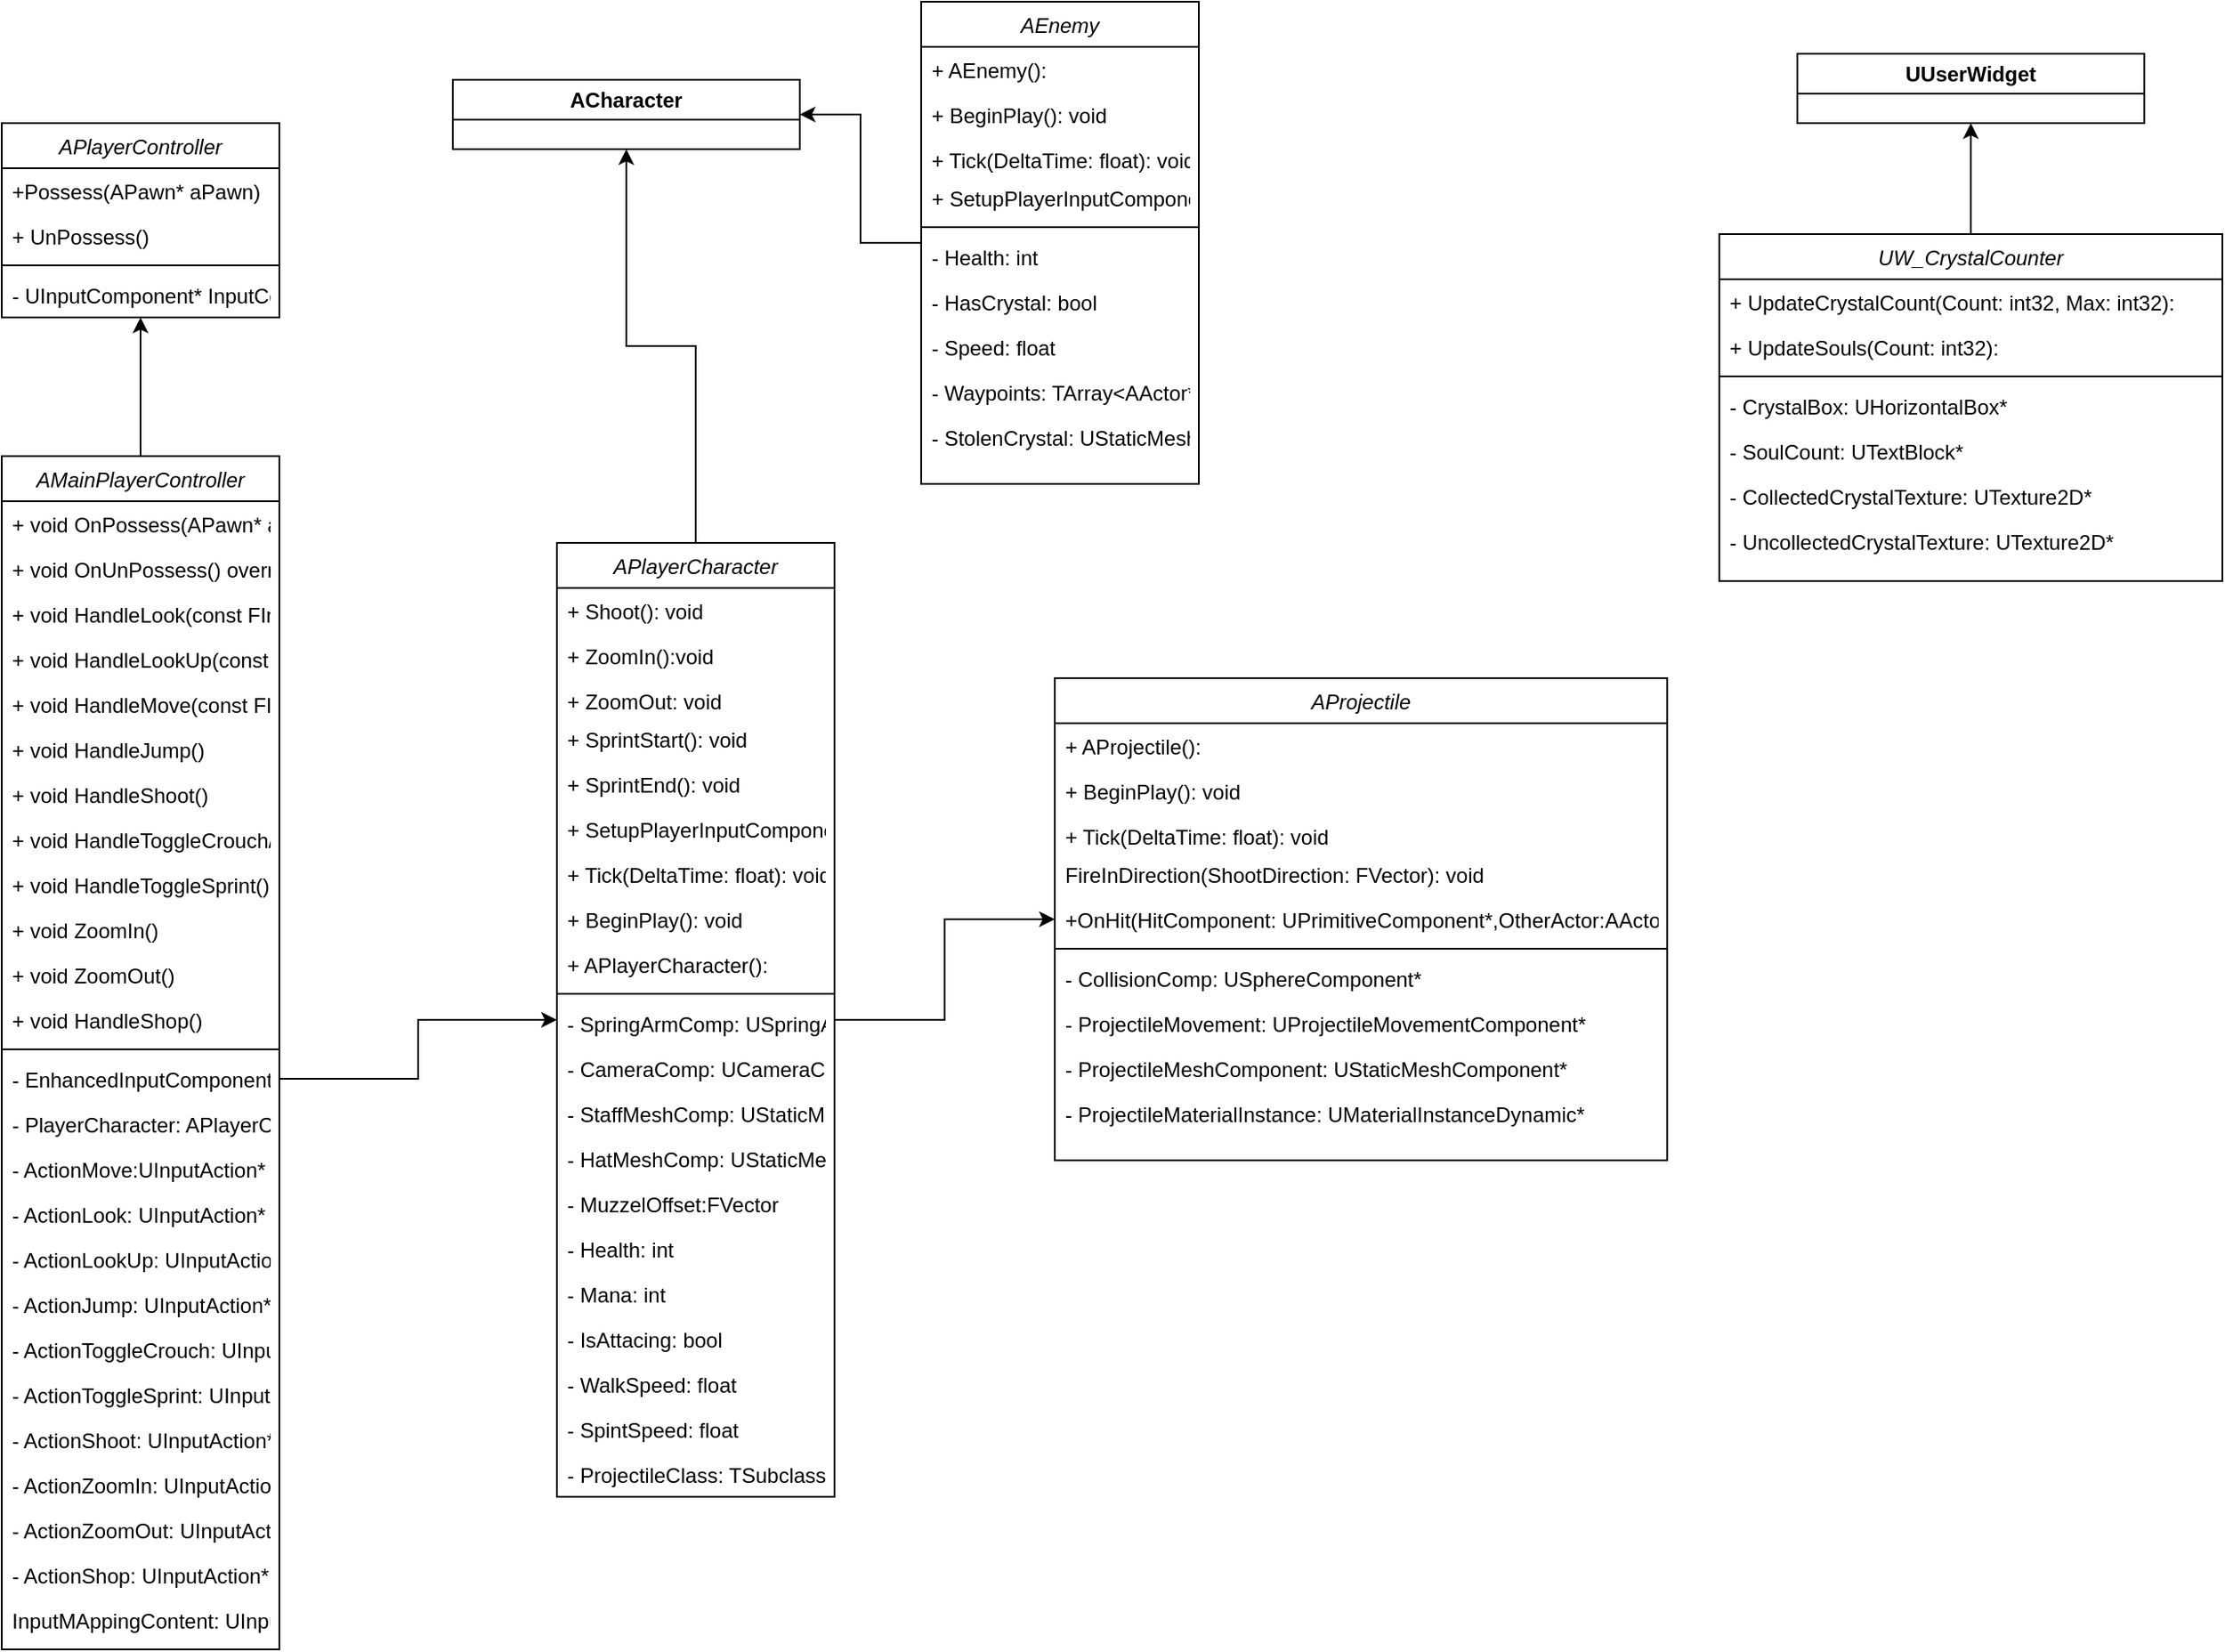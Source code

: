 <mxfile version="24.4.4" type="github">
  <diagram id="C5RBs43oDa-KdzZeNtuy" name="Page-1">
    <mxGraphModel dx="1393" dy="720" grid="1" gridSize="10" guides="1" tooltips="1" connect="1" arrows="1" fold="1" page="1" pageScale="1" pageWidth="827" pageHeight="1169" math="0" shadow="0">
      <root>
        <mxCell id="WIyWlLk6GJQsqaUBKTNV-0" />
        <mxCell id="WIyWlLk6GJQsqaUBKTNV-1" parent="WIyWlLk6GJQsqaUBKTNV-0" />
        <mxCell id="zkfFHV4jXpPFQw0GAbJ--0" value="APlayerController" style="swimlane;fontStyle=2;align=center;verticalAlign=top;childLayout=stackLayout;horizontal=1;startSize=26;horizontalStack=0;resizeParent=1;resizeLast=0;collapsible=1;marginBottom=0;rounded=0;shadow=0;strokeWidth=1;" parent="WIyWlLk6GJQsqaUBKTNV-1" vertex="1">
          <mxGeometry x="220" y="120" width="160" height="112" as="geometry">
            <mxRectangle x="230" y="140" width="160" height="26" as="alternateBounds" />
          </mxGeometry>
        </mxCell>
        <mxCell id="zkfFHV4jXpPFQw0GAbJ--1" value="+Possess(APawn* aPawn)" style="text;align=left;verticalAlign=top;spacingLeft=4;spacingRight=4;overflow=hidden;rotatable=0;points=[[0,0.5],[1,0.5]];portConstraint=eastwest;" parent="zkfFHV4jXpPFQw0GAbJ--0" vertex="1">
          <mxGeometry y="26" width="160" height="26" as="geometry" />
        </mxCell>
        <mxCell id="zkfFHV4jXpPFQw0GAbJ--2" value="+ UnPossess()" style="text;align=left;verticalAlign=top;spacingLeft=4;spacingRight=4;overflow=hidden;rotatable=0;points=[[0,0.5],[1,0.5]];portConstraint=eastwest;rounded=0;shadow=0;html=0;" parent="zkfFHV4jXpPFQw0GAbJ--0" vertex="1">
          <mxGeometry y="52" width="160" height="26" as="geometry" />
        </mxCell>
        <mxCell id="zkfFHV4jXpPFQw0GAbJ--4" value="" style="line;html=1;strokeWidth=1;align=left;verticalAlign=middle;spacingTop=-1;spacingLeft=3;spacingRight=3;rotatable=0;labelPosition=right;points=[];portConstraint=eastwest;" parent="zkfFHV4jXpPFQw0GAbJ--0" vertex="1">
          <mxGeometry y="78" width="160" height="8" as="geometry" />
        </mxCell>
        <mxCell id="zkfFHV4jXpPFQw0GAbJ--5" value="- UInputComponent* InputComponent " style="text;align=left;verticalAlign=top;spacingLeft=4;spacingRight=4;overflow=hidden;rotatable=0;points=[[0,0.5],[1,0.5]];portConstraint=eastwest;" parent="zkfFHV4jXpPFQw0GAbJ--0" vertex="1">
          <mxGeometry y="86" width="160" height="26" as="geometry" />
        </mxCell>
        <mxCell id="YMsLOb5p9ibX5S_Cu8As-6" style="edgeStyle=orthogonalEdgeStyle;rounded=0;orthogonalLoop=1;jettySize=auto;html=1;" edge="1" parent="WIyWlLk6GJQsqaUBKTNV-1" source="UW8SaOHvHOMyB0H7w1vQ-44" target="zkfFHV4jXpPFQw0GAbJ--0">
          <mxGeometry relative="1" as="geometry" />
        </mxCell>
        <mxCell id="UW8SaOHvHOMyB0H7w1vQ-44" value="AMainPlayerController" style="swimlane;fontStyle=2;align=center;verticalAlign=top;childLayout=stackLayout;horizontal=1;startSize=26;horizontalStack=0;resizeParent=1;resizeLast=0;collapsible=1;marginBottom=0;rounded=0;shadow=0;strokeWidth=1;" parent="WIyWlLk6GJQsqaUBKTNV-1" vertex="1">
          <mxGeometry x="220" y="312" width="160" height="688" as="geometry">
            <mxRectangle x="230" y="140" width="160" height="26" as="alternateBounds" />
          </mxGeometry>
        </mxCell>
        <mxCell id="UW8SaOHvHOMyB0H7w1vQ-45" value="+ void OnPossess(APawn* aPawn) override" style="text;align=left;verticalAlign=top;spacingLeft=4;spacingRight=4;overflow=hidden;rotatable=0;points=[[0,0.5],[1,0.5]];portConstraint=eastwest;" parent="UW8SaOHvHOMyB0H7w1vQ-44" vertex="1">
          <mxGeometry y="26" width="160" height="26" as="geometry" />
        </mxCell>
        <mxCell id="UW8SaOHvHOMyB0H7w1vQ-46" value="+ void OnUnPossess() override" style="text;align=left;verticalAlign=top;spacingLeft=4;spacingRight=4;overflow=hidden;rotatable=0;points=[[0,0.5],[1,0.5]];portConstraint=eastwest;rounded=0;shadow=0;html=0;" parent="UW8SaOHvHOMyB0H7w1vQ-44" vertex="1">
          <mxGeometry y="52" width="160" height="26" as="geometry" />
        </mxCell>
        <mxCell id="UW8SaOHvHOMyB0H7w1vQ-48" value="+ void HandleLook(const FInputActionValue&amp;)" style="text;align=left;verticalAlign=top;spacingLeft=4;spacingRight=4;overflow=hidden;rotatable=0;points=[[0,0.5],[1,0.5]];portConstraint=eastwest;" parent="UW8SaOHvHOMyB0H7w1vQ-44" vertex="1">
          <mxGeometry y="78" width="160" height="26" as="geometry" />
        </mxCell>
        <mxCell id="UW8SaOHvHOMyB0H7w1vQ-50" value="+ void HandleLookUp(const FInputActionValue&amp;)" style="text;align=left;verticalAlign=top;spacingLeft=4;spacingRight=4;overflow=hidden;rotatable=0;points=[[0,0.5],[1,0.5]];portConstraint=eastwest;rounded=0;shadow=0;html=0;" parent="UW8SaOHvHOMyB0H7w1vQ-44" vertex="1">
          <mxGeometry y="104" width="160" height="26" as="geometry" />
        </mxCell>
        <mxCell id="UW8SaOHvHOMyB0H7w1vQ-51" value="+ void HandleMove(const FInputActionValue&amp;)" style="text;align=left;verticalAlign=top;spacingLeft=4;spacingRight=4;overflow=hidden;rotatable=0;points=[[0,0.5],[1,0.5]];portConstraint=eastwest;rounded=0;shadow=0;html=0;" parent="UW8SaOHvHOMyB0H7w1vQ-44" vertex="1">
          <mxGeometry y="130" width="160" height="26" as="geometry" />
        </mxCell>
        <mxCell id="UW8SaOHvHOMyB0H7w1vQ-52" value="+ void HandleJump()" style="text;align=left;verticalAlign=top;spacingLeft=4;spacingRight=4;overflow=hidden;rotatable=0;points=[[0,0.5],[1,0.5]];portConstraint=eastwest;rounded=0;shadow=0;html=0;" parent="UW8SaOHvHOMyB0H7w1vQ-44" vertex="1">
          <mxGeometry y="156" width="160" height="26" as="geometry" />
        </mxCell>
        <mxCell id="UW8SaOHvHOMyB0H7w1vQ-53" value="+ void HandleShoot()" style="text;align=left;verticalAlign=top;spacingLeft=4;spacingRight=4;overflow=hidden;rotatable=0;points=[[0,0.5],[1,0.5]];portConstraint=eastwest;rounded=0;shadow=0;html=0;" parent="UW8SaOHvHOMyB0H7w1vQ-44" vertex="1">
          <mxGeometry y="182" width="160" height="26" as="geometry" />
        </mxCell>
        <mxCell id="UW8SaOHvHOMyB0H7w1vQ-54" value="+ void HandleToggleCrouch/(" style="text;align=left;verticalAlign=top;spacingLeft=4;spacingRight=4;overflow=hidden;rotatable=0;points=[[0,0.5],[1,0.5]];portConstraint=eastwest;rounded=0;shadow=0;html=0;" parent="UW8SaOHvHOMyB0H7w1vQ-44" vertex="1">
          <mxGeometry y="208" width="160" height="26" as="geometry" />
        </mxCell>
        <mxCell id="UW8SaOHvHOMyB0H7w1vQ-55" value="+ void HandleToggleSprint()" style="text;align=left;verticalAlign=top;spacingLeft=4;spacingRight=4;overflow=hidden;rotatable=0;points=[[0,0.5],[1,0.5]];portConstraint=eastwest;rounded=0;shadow=0;html=0;" parent="UW8SaOHvHOMyB0H7w1vQ-44" vertex="1">
          <mxGeometry y="234" width="160" height="26" as="geometry" />
        </mxCell>
        <mxCell id="UW8SaOHvHOMyB0H7w1vQ-56" value="+ void ZoomIn()" style="text;align=left;verticalAlign=top;spacingLeft=4;spacingRight=4;overflow=hidden;rotatable=0;points=[[0,0.5],[1,0.5]];portConstraint=eastwest;rounded=0;shadow=0;html=0;" parent="UW8SaOHvHOMyB0H7w1vQ-44" vertex="1">
          <mxGeometry y="260" width="160" height="26" as="geometry" />
        </mxCell>
        <mxCell id="UW8SaOHvHOMyB0H7w1vQ-57" value="+ void ZoomOut()" style="text;align=left;verticalAlign=top;spacingLeft=4;spacingRight=4;overflow=hidden;rotatable=0;points=[[0,0.5],[1,0.5]];portConstraint=eastwest;rounded=0;shadow=0;html=0;" parent="UW8SaOHvHOMyB0H7w1vQ-44" vertex="1">
          <mxGeometry y="286" width="160" height="26" as="geometry" />
        </mxCell>
        <mxCell id="UW8SaOHvHOMyB0H7w1vQ-58" value="+ void HandleShop()" style="text;align=left;verticalAlign=top;spacingLeft=4;spacingRight=4;overflow=hidden;rotatable=0;points=[[0,0.5],[1,0.5]];portConstraint=eastwest;rounded=0;shadow=0;html=0;" parent="UW8SaOHvHOMyB0H7w1vQ-44" vertex="1">
          <mxGeometry y="312" width="160" height="26" as="geometry" />
        </mxCell>
        <mxCell id="UW8SaOHvHOMyB0H7w1vQ-47" value="" style="line;html=1;strokeWidth=1;align=left;verticalAlign=middle;spacingTop=-1;spacingLeft=3;spacingRight=3;rotatable=0;labelPosition=right;points=[];portConstraint=eastwest;" parent="UW8SaOHvHOMyB0H7w1vQ-44" vertex="1">
          <mxGeometry y="338" width="160" height="8" as="geometry" />
        </mxCell>
        <mxCell id="UW8SaOHvHOMyB0H7w1vQ-59" value="- EnhancedInputComponent: UEnhancedInputComponent*" style="text;align=left;verticalAlign=top;spacingLeft=4;spacingRight=4;overflow=hidden;rotatable=0;points=[[0,0.5],[1,0.5]];portConstraint=eastwest;rounded=0;shadow=0;html=0;" parent="UW8SaOHvHOMyB0H7w1vQ-44" vertex="1">
          <mxGeometry y="346" width="160" height="26" as="geometry" />
        </mxCell>
        <mxCell id="UW8SaOHvHOMyB0H7w1vQ-60" value="- PlayerCharacter: APlayerCharacter*" style="text;align=left;verticalAlign=top;spacingLeft=4;spacingRight=4;overflow=hidden;rotatable=0;points=[[0,0.5],[1,0.5]];portConstraint=eastwest;rounded=0;shadow=0;html=0;" parent="UW8SaOHvHOMyB0H7w1vQ-44" vertex="1">
          <mxGeometry y="372" width="160" height="26" as="geometry" />
        </mxCell>
        <mxCell id="UW8SaOHvHOMyB0H7w1vQ-61" value="- ActionMove:UInputAction*" style="text;align=left;verticalAlign=top;spacingLeft=4;spacingRight=4;overflow=hidden;rotatable=0;points=[[0,0.5],[1,0.5]];portConstraint=eastwest;rounded=0;shadow=0;html=0;" parent="UW8SaOHvHOMyB0H7w1vQ-44" vertex="1">
          <mxGeometry y="398" width="160" height="26" as="geometry" />
        </mxCell>
        <mxCell id="UW8SaOHvHOMyB0H7w1vQ-62" value="- ActionLook: UInputAction*" style="text;align=left;verticalAlign=top;spacingLeft=4;spacingRight=4;overflow=hidden;rotatable=0;points=[[0,0.5],[1,0.5]];portConstraint=eastwest;rounded=0;shadow=0;html=0;" parent="UW8SaOHvHOMyB0H7w1vQ-44" vertex="1">
          <mxGeometry y="424" width="160" height="26" as="geometry" />
        </mxCell>
        <mxCell id="UW8SaOHvHOMyB0H7w1vQ-63" value="- ActionLookUp: UInputAction*" style="text;align=left;verticalAlign=top;spacingLeft=4;spacingRight=4;overflow=hidden;rotatable=0;points=[[0,0.5],[1,0.5]];portConstraint=eastwest;rounded=0;shadow=0;html=0;" parent="UW8SaOHvHOMyB0H7w1vQ-44" vertex="1">
          <mxGeometry y="450" width="160" height="26" as="geometry" />
        </mxCell>
        <mxCell id="UW8SaOHvHOMyB0H7w1vQ-64" value="- ActionJump: UInputAction*" style="text;align=left;verticalAlign=top;spacingLeft=4;spacingRight=4;overflow=hidden;rotatable=0;points=[[0,0.5],[1,0.5]];portConstraint=eastwest;rounded=0;shadow=0;html=0;" parent="UW8SaOHvHOMyB0H7w1vQ-44" vertex="1">
          <mxGeometry y="476" width="160" height="26" as="geometry" />
        </mxCell>
        <mxCell id="UW8SaOHvHOMyB0H7w1vQ-65" value="- ActionToggleCrouch: UInputAction*" style="text;align=left;verticalAlign=top;spacingLeft=4;spacingRight=4;overflow=hidden;rotatable=0;points=[[0,0.5],[1,0.5]];portConstraint=eastwest;rounded=0;shadow=0;html=0;" parent="UW8SaOHvHOMyB0H7w1vQ-44" vertex="1">
          <mxGeometry y="502" width="160" height="26" as="geometry" />
        </mxCell>
        <mxCell id="UW8SaOHvHOMyB0H7w1vQ-66" value="- ActionToggleSprint: UInputAction*" style="text;align=left;verticalAlign=top;spacingLeft=4;spacingRight=4;overflow=hidden;rotatable=0;points=[[0,0.5],[1,0.5]];portConstraint=eastwest;rounded=0;shadow=0;html=0;" parent="UW8SaOHvHOMyB0H7w1vQ-44" vertex="1">
          <mxGeometry y="528" width="160" height="26" as="geometry" />
        </mxCell>
        <mxCell id="UW8SaOHvHOMyB0H7w1vQ-67" value="- ActionShoot: UInputAction*" style="text;align=left;verticalAlign=top;spacingLeft=4;spacingRight=4;overflow=hidden;rotatable=0;points=[[0,0.5],[1,0.5]];portConstraint=eastwest;rounded=0;shadow=0;html=0;" parent="UW8SaOHvHOMyB0H7w1vQ-44" vertex="1">
          <mxGeometry y="554" width="160" height="26" as="geometry" />
        </mxCell>
        <mxCell id="UW8SaOHvHOMyB0H7w1vQ-68" value="- ActionZoomIn: UInputAction*" style="text;align=left;verticalAlign=top;spacingLeft=4;spacingRight=4;overflow=hidden;rotatable=0;points=[[0,0.5],[1,0.5]];portConstraint=eastwest;rounded=0;shadow=0;html=0;" parent="UW8SaOHvHOMyB0H7w1vQ-44" vertex="1">
          <mxGeometry y="580" width="160" height="26" as="geometry" />
        </mxCell>
        <mxCell id="UW8SaOHvHOMyB0H7w1vQ-69" value="- ActionZoomOut: UInputAction*" style="text;align=left;verticalAlign=top;spacingLeft=4;spacingRight=4;overflow=hidden;rotatable=0;points=[[0,0.5],[1,0.5]];portConstraint=eastwest;rounded=0;shadow=0;html=0;" parent="UW8SaOHvHOMyB0H7w1vQ-44" vertex="1">
          <mxGeometry y="606" width="160" height="26" as="geometry" />
        </mxCell>
        <mxCell id="MOsLWzoUDGvoJsrRw9AN-0" value="- ActionShop: UInputAction*" style="text;align=left;verticalAlign=top;spacingLeft=4;spacingRight=4;overflow=hidden;rotatable=0;points=[[0,0.5],[1,0.5]];portConstraint=eastwest;rounded=0;shadow=0;html=0;" parent="UW8SaOHvHOMyB0H7w1vQ-44" vertex="1">
          <mxGeometry y="632" width="160" height="26" as="geometry" />
        </mxCell>
        <mxCell id="MOsLWzoUDGvoJsrRw9AN-1" value="InputMAppingContent: UInputMappingCnotext*" style="text;align=left;verticalAlign=top;spacingLeft=4;spacingRight=4;overflow=hidden;rotatable=0;points=[[0,0.5],[1,0.5]];portConstraint=eastwest;rounded=0;shadow=0;html=0;" parent="UW8SaOHvHOMyB0H7w1vQ-44" vertex="1">
          <mxGeometry y="658" width="160" height="26" as="geometry" />
        </mxCell>
        <mxCell id="YMsLOb5p9ibX5S_Cu8As-2" style="edgeStyle=orthogonalEdgeStyle;rounded=0;orthogonalLoop=1;jettySize=auto;html=1;entryX=0.5;entryY=1;entryDx=0;entryDy=0;" edge="1" parent="WIyWlLk6GJQsqaUBKTNV-1" source="MOsLWzoUDGvoJsrRw9AN-5" target="MOsLWzoUDGvoJsrRw9AN-68">
          <mxGeometry relative="1" as="geometry" />
        </mxCell>
        <mxCell id="YMsLOb5p9ibX5S_Cu8As-4" style="edgeStyle=orthogonalEdgeStyle;rounded=0;orthogonalLoop=1;jettySize=auto;html=1;" edge="1" parent="WIyWlLk6GJQsqaUBKTNV-1" source="MOsLWzoUDGvoJsrRw9AN-5" target="MOsLWzoUDGvoJsrRw9AN-32">
          <mxGeometry relative="1" as="geometry" />
        </mxCell>
        <mxCell id="MOsLWzoUDGvoJsrRw9AN-5" value="APlayerCharacter" style="swimlane;fontStyle=2;align=center;verticalAlign=top;childLayout=stackLayout;horizontal=1;startSize=26;horizontalStack=0;resizeParent=1;resizeLast=0;collapsible=1;marginBottom=0;rounded=0;shadow=0;strokeWidth=1;" parent="WIyWlLk6GJQsqaUBKTNV-1" vertex="1">
          <mxGeometry x="540" y="362" width="160" height="550" as="geometry">
            <mxRectangle x="480" y="322" width="160" height="26" as="alternateBounds" />
          </mxGeometry>
        </mxCell>
        <mxCell id="MOsLWzoUDGvoJsrRw9AN-6" value="+ Shoot(): void" style="text;align=left;verticalAlign=top;spacingLeft=4;spacingRight=4;overflow=hidden;rotatable=0;points=[[0,0.5],[1,0.5]];portConstraint=eastwest;" parent="MOsLWzoUDGvoJsrRw9AN-5" vertex="1">
          <mxGeometry y="26" width="160" height="26" as="geometry" />
        </mxCell>
        <mxCell id="MOsLWzoUDGvoJsrRw9AN-7" value="+ ZoomIn():void" style="text;align=left;verticalAlign=top;spacingLeft=4;spacingRight=4;overflow=hidden;rotatable=0;points=[[0,0.5],[1,0.5]];portConstraint=eastwest;rounded=0;shadow=0;html=0;" parent="MOsLWzoUDGvoJsrRw9AN-5" vertex="1">
          <mxGeometry y="52" width="160" height="26" as="geometry" />
        </mxCell>
        <mxCell id="MOsLWzoUDGvoJsrRw9AN-8" value="+ ZoomOut: void" style="text;align=left;verticalAlign=top;spacingLeft=4;spacingRight=4;overflow=hidden;rotatable=0;points=[[0,0.5],[1,0.5]];portConstraint=eastwest;" parent="MOsLWzoUDGvoJsrRw9AN-5" vertex="1">
          <mxGeometry y="78" width="160" height="22" as="geometry" />
        </mxCell>
        <mxCell id="MOsLWzoUDGvoJsrRw9AN-9" value="+ SprintStart(): void" style="text;align=left;verticalAlign=top;spacingLeft=4;spacingRight=4;overflow=hidden;rotatable=0;points=[[0,0.5],[1,0.5]];portConstraint=eastwest;rounded=0;shadow=0;html=0;" parent="MOsLWzoUDGvoJsrRw9AN-5" vertex="1">
          <mxGeometry y="100" width="160" height="26" as="geometry" />
        </mxCell>
        <mxCell id="MOsLWzoUDGvoJsrRw9AN-10" value="+ SprintEnd(): void" style="text;align=left;verticalAlign=top;spacingLeft=4;spacingRight=4;overflow=hidden;rotatable=0;points=[[0,0.5],[1,0.5]];portConstraint=eastwest;rounded=0;shadow=0;html=0;" parent="MOsLWzoUDGvoJsrRw9AN-5" vertex="1">
          <mxGeometry y="126" width="160" height="26" as="geometry" />
        </mxCell>
        <mxCell id="MOsLWzoUDGvoJsrRw9AN-11" value="+ SetupPlayerInputComponent)PlayerInputComponent: UInputComponent*): void" style="text;align=left;verticalAlign=top;spacingLeft=4;spacingRight=4;overflow=hidden;rotatable=0;points=[[0,0.5],[1,0.5]];portConstraint=eastwest;rounded=0;shadow=0;html=0;" parent="MOsLWzoUDGvoJsrRw9AN-5" vertex="1">
          <mxGeometry y="152" width="160" height="26" as="geometry" />
        </mxCell>
        <mxCell id="MOsLWzoUDGvoJsrRw9AN-12" value="+ Tick(DeltaTime: float): void" style="text;align=left;verticalAlign=top;spacingLeft=4;spacingRight=4;overflow=hidden;rotatable=0;points=[[0,0.5],[1,0.5]];portConstraint=eastwest;rounded=0;shadow=0;html=0;" parent="MOsLWzoUDGvoJsrRw9AN-5" vertex="1">
          <mxGeometry y="178" width="160" height="26" as="geometry" />
        </mxCell>
        <mxCell id="MOsLWzoUDGvoJsrRw9AN-13" value="+ BeginPlay(): void" style="text;align=left;verticalAlign=top;spacingLeft=4;spacingRight=4;overflow=hidden;rotatable=0;points=[[0,0.5],[1,0.5]];portConstraint=eastwest;rounded=0;shadow=0;html=0;" parent="MOsLWzoUDGvoJsrRw9AN-5" vertex="1">
          <mxGeometry y="204" width="160" height="26" as="geometry" />
        </mxCell>
        <mxCell id="MOsLWzoUDGvoJsrRw9AN-14" value="+ APlayerCharacter():" style="text;align=left;verticalAlign=top;spacingLeft=4;spacingRight=4;overflow=hidden;rotatable=0;points=[[0,0.5],[1,0.5]];portConstraint=eastwest;rounded=0;shadow=0;html=0;" parent="MOsLWzoUDGvoJsrRw9AN-5" vertex="1">
          <mxGeometry y="230" width="160" height="26" as="geometry" />
        </mxCell>
        <mxCell id="MOsLWzoUDGvoJsrRw9AN-18" value="" style="line;html=1;strokeWidth=1;align=left;verticalAlign=middle;spacingTop=-1;spacingLeft=3;spacingRight=3;rotatable=0;labelPosition=right;points=[];portConstraint=eastwest;" parent="MOsLWzoUDGvoJsrRw9AN-5" vertex="1">
          <mxGeometry y="256" width="160" height="8" as="geometry" />
        </mxCell>
        <mxCell id="MOsLWzoUDGvoJsrRw9AN-19" value="- SpringArmComp: USpringArmComponent*" style="text;align=left;verticalAlign=top;spacingLeft=4;spacingRight=4;overflow=hidden;rotatable=0;points=[[0,0.5],[1,0.5]];portConstraint=eastwest;rounded=0;shadow=0;html=0;" parent="MOsLWzoUDGvoJsrRw9AN-5" vertex="1">
          <mxGeometry y="264" width="160" height="26" as="geometry" />
        </mxCell>
        <mxCell id="MOsLWzoUDGvoJsrRw9AN-20" value="- CameraComp: UCameraComponent*" style="text;align=left;verticalAlign=top;spacingLeft=4;spacingRight=4;overflow=hidden;rotatable=0;points=[[0,0.5],[1,0.5]];portConstraint=eastwest;rounded=0;shadow=0;html=0;" parent="MOsLWzoUDGvoJsrRw9AN-5" vertex="1">
          <mxGeometry y="290" width="160" height="26" as="geometry" />
        </mxCell>
        <mxCell id="MOsLWzoUDGvoJsrRw9AN-21" value="- StaffMeshComp: UStaticMeshComponent*" style="text;align=left;verticalAlign=top;spacingLeft=4;spacingRight=4;overflow=hidden;rotatable=0;points=[[0,0.5],[1,0.5]];portConstraint=eastwest;rounded=0;shadow=0;html=0;" parent="MOsLWzoUDGvoJsrRw9AN-5" vertex="1">
          <mxGeometry y="316" width="160" height="26" as="geometry" />
        </mxCell>
        <mxCell id="MOsLWzoUDGvoJsrRw9AN-22" value="- HatMeshComp: UStaticMeshComponent*" style="text;align=left;verticalAlign=top;spacingLeft=4;spacingRight=4;overflow=hidden;rotatable=0;points=[[0,0.5],[1,0.5]];portConstraint=eastwest;rounded=0;shadow=0;html=0;" parent="MOsLWzoUDGvoJsrRw9AN-5" vertex="1">
          <mxGeometry y="342" width="160" height="26" as="geometry" />
        </mxCell>
        <mxCell id="MOsLWzoUDGvoJsrRw9AN-23" value="- MuzzelOffset:FVector" style="text;align=left;verticalAlign=top;spacingLeft=4;spacingRight=4;overflow=hidden;rotatable=0;points=[[0,0.5],[1,0.5]];portConstraint=eastwest;rounded=0;shadow=0;html=0;" parent="MOsLWzoUDGvoJsrRw9AN-5" vertex="1">
          <mxGeometry y="368" width="160" height="26" as="geometry" />
        </mxCell>
        <mxCell id="MOsLWzoUDGvoJsrRw9AN-24" value="- Health: int" style="text;align=left;verticalAlign=top;spacingLeft=4;spacingRight=4;overflow=hidden;rotatable=0;points=[[0,0.5],[1,0.5]];portConstraint=eastwest;rounded=0;shadow=0;html=0;" parent="MOsLWzoUDGvoJsrRw9AN-5" vertex="1">
          <mxGeometry y="394" width="160" height="26" as="geometry" />
        </mxCell>
        <mxCell id="MOsLWzoUDGvoJsrRw9AN-25" value="- Mana: int" style="text;align=left;verticalAlign=top;spacingLeft=4;spacingRight=4;overflow=hidden;rotatable=0;points=[[0,0.5],[1,0.5]];portConstraint=eastwest;rounded=0;shadow=0;html=0;" parent="MOsLWzoUDGvoJsrRw9AN-5" vertex="1">
          <mxGeometry y="420" width="160" height="26" as="geometry" />
        </mxCell>
        <mxCell id="MOsLWzoUDGvoJsrRw9AN-26" value="- IsAttacing: bool" style="text;align=left;verticalAlign=top;spacingLeft=4;spacingRight=4;overflow=hidden;rotatable=0;points=[[0,0.5],[1,0.5]];portConstraint=eastwest;rounded=0;shadow=0;html=0;" parent="MOsLWzoUDGvoJsrRw9AN-5" vertex="1">
          <mxGeometry y="446" width="160" height="26" as="geometry" />
        </mxCell>
        <mxCell id="MOsLWzoUDGvoJsrRw9AN-27" value="- WalkSpeed: float" style="text;align=left;verticalAlign=top;spacingLeft=4;spacingRight=4;overflow=hidden;rotatable=0;points=[[0,0.5],[1,0.5]];portConstraint=eastwest;rounded=0;shadow=0;html=0;" parent="MOsLWzoUDGvoJsrRw9AN-5" vertex="1">
          <mxGeometry y="472" width="160" height="26" as="geometry" />
        </mxCell>
        <mxCell id="MOsLWzoUDGvoJsrRw9AN-28" value="- SpintSpeed: float" style="text;align=left;verticalAlign=top;spacingLeft=4;spacingRight=4;overflow=hidden;rotatable=0;points=[[0,0.5],[1,0.5]];portConstraint=eastwest;rounded=0;shadow=0;html=0;" parent="MOsLWzoUDGvoJsrRw9AN-5" vertex="1">
          <mxGeometry y="498" width="160" height="26" as="geometry" />
        </mxCell>
        <mxCell id="MOsLWzoUDGvoJsrRw9AN-29" value="- ProjectileClass: TSubclassOf&lt;AProjectile&gt;" style="text;align=left;verticalAlign=top;spacingLeft=4;spacingRight=4;overflow=hidden;rotatable=0;points=[[0,0.5],[1,0.5]];portConstraint=eastwest;rounded=0;shadow=0;html=0;" parent="MOsLWzoUDGvoJsrRw9AN-5" vertex="1">
          <mxGeometry y="524" width="160" height="26" as="geometry" />
        </mxCell>
        <mxCell id="MOsLWzoUDGvoJsrRw9AN-32" value="AProjectile" style="swimlane;fontStyle=2;align=center;verticalAlign=top;childLayout=stackLayout;horizontal=1;startSize=26;horizontalStack=0;resizeParent=1;resizeLast=0;collapsible=1;marginBottom=0;rounded=0;shadow=0;strokeWidth=1;" parent="WIyWlLk6GJQsqaUBKTNV-1" vertex="1">
          <mxGeometry x="827" y="440" width="353" height="278" as="geometry">
            <mxRectangle x="480" y="322" width="160" height="26" as="alternateBounds" />
          </mxGeometry>
        </mxCell>
        <mxCell id="MOsLWzoUDGvoJsrRw9AN-33" value="+ AProjectile():" style="text;align=left;verticalAlign=top;spacingLeft=4;spacingRight=4;overflow=hidden;rotatable=0;points=[[0,0.5],[1,0.5]];portConstraint=eastwest;" parent="MOsLWzoUDGvoJsrRw9AN-32" vertex="1">
          <mxGeometry y="26" width="353" height="26" as="geometry" />
        </mxCell>
        <mxCell id="MOsLWzoUDGvoJsrRw9AN-34" value="+ BeginPlay(): void" style="text;align=left;verticalAlign=top;spacingLeft=4;spacingRight=4;overflow=hidden;rotatable=0;points=[[0,0.5],[1,0.5]];portConstraint=eastwest;rounded=0;shadow=0;html=0;" parent="MOsLWzoUDGvoJsrRw9AN-32" vertex="1">
          <mxGeometry y="52" width="353" height="26" as="geometry" />
        </mxCell>
        <mxCell id="MOsLWzoUDGvoJsrRw9AN-35" value="+ Tick(DeltaTime: float): void" style="text;align=left;verticalAlign=top;spacingLeft=4;spacingRight=4;overflow=hidden;rotatable=0;points=[[0,0.5],[1,0.5]];portConstraint=eastwest;" parent="MOsLWzoUDGvoJsrRw9AN-32" vertex="1">
          <mxGeometry y="78" width="353" height="22" as="geometry" />
        </mxCell>
        <mxCell id="MOsLWzoUDGvoJsrRw9AN-36" value="FireInDirection(ShootDirection: FVector): void" style="text;align=left;verticalAlign=top;spacingLeft=4;spacingRight=4;overflow=hidden;rotatable=0;points=[[0,0.5],[1,0.5]];portConstraint=eastwest;rounded=0;shadow=0;html=0;" parent="MOsLWzoUDGvoJsrRw9AN-32" vertex="1">
          <mxGeometry y="100" width="353" height="26" as="geometry" />
        </mxCell>
        <mxCell id="MOsLWzoUDGvoJsrRw9AN-37" value="+OnHit(HitComponent: UPrimitiveComponent*,OtherActor:AActor*, OtherComponent: UPrimitiveComponent*, NormalImpulse: FVector, Hit: const FHitResult&amp;): void" style="text;align=left;verticalAlign=top;spacingLeft=4;spacingRight=4;overflow=hidden;rotatable=0;points=[[0,0.5],[1,0.5]];portConstraint=eastwest;rounded=0;shadow=0;html=0;" parent="MOsLWzoUDGvoJsrRw9AN-32" vertex="1">
          <mxGeometry y="126" width="353" height="26" as="geometry" />
        </mxCell>
        <mxCell id="MOsLWzoUDGvoJsrRw9AN-42" value="" style="line;html=1;strokeWidth=1;align=left;verticalAlign=middle;spacingTop=-1;spacingLeft=3;spacingRight=3;rotatable=0;labelPosition=right;points=[];portConstraint=eastwest;" parent="MOsLWzoUDGvoJsrRw9AN-32" vertex="1">
          <mxGeometry y="152" width="353" height="8" as="geometry" />
        </mxCell>
        <mxCell id="MOsLWzoUDGvoJsrRw9AN-43" value="- CollisionComp: USphereComponent*" style="text;align=left;verticalAlign=top;spacingLeft=4;spacingRight=4;overflow=hidden;rotatable=0;points=[[0,0.5],[1,0.5]];portConstraint=eastwest;rounded=0;shadow=0;html=0;" parent="MOsLWzoUDGvoJsrRw9AN-32" vertex="1">
          <mxGeometry y="160" width="353" height="26" as="geometry" />
        </mxCell>
        <mxCell id="MOsLWzoUDGvoJsrRw9AN-44" value="- ProjectileMovement: UProjectileMovementComponent*" style="text;align=left;verticalAlign=top;spacingLeft=4;spacingRight=4;overflow=hidden;rotatable=0;points=[[0,0.5],[1,0.5]];portConstraint=eastwest;rounded=0;shadow=0;html=0;" parent="MOsLWzoUDGvoJsrRw9AN-32" vertex="1">
          <mxGeometry y="186" width="353" height="26" as="geometry" />
        </mxCell>
        <mxCell id="MOsLWzoUDGvoJsrRw9AN-45" value="- ProjectileMeshComponent: UStaticMeshComponent*" style="text;align=left;verticalAlign=top;spacingLeft=4;spacingRight=4;overflow=hidden;rotatable=0;points=[[0,0.5],[1,0.5]];portConstraint=eastwest;rounded=0;shadow=0;html=0;" parent="MOsLWzoUDGvoJsrRw9AN-32" vertex="1">
          <mxGeometry y="212" width="353" height="26" as="geometry" />
        </mxCell>
        <mxCell id="MOsLWzoUDGvoJsrRw9AN-46" value="- ProjectileMaterialInstance: UMaterialInstanceDynamic*" style="text;align=left;verticalAlign=top;spacingLeft=4;spacingRight=4;overflow=hidden;rotatable=0;points=[[0,0.5],[1,0.5]];portConstraint=eastwest;rounded=0;shadow=0;html=0;" parent="MOsLWzoUDGvoJsrRw9AN-32" vertex="1">
          <mxGeometry y="238" width="353" height="26" as="geometry" />
        </mxCell>
        <mxCell id="YMsLOb5p9ibX5S_Cu8As-1" style="edgeStyle=orthogonalEdgeStyle;rounded=0;orthogonalLoop=1;jettySize=auto;html=1;entryX=1;entryY=0.5;entryDx=0;entryDy=0;" edge="1" parent="WIyWlLk6GJQsqaUBKTNV-1" source="MOsLWzoUDGvoJsrRw9AN-54" target="MOsLWzoUDGvoJsrRw9AN-68">
          <mxGeometry relative="1" as="geometry" />
        </mxCell>
        <mxCell id="MOsLWzoUDGvoJsrRw9AN-54" value="AEnemy" style="swimlane;fontStyle=2;align=center;verticalAlign=top;childLayout=stackLayout;horizontal=1;startSize=26;horizontalStack=0;resizeParent=1;resizeLast=0;collapsible=1;marginBottom=0;rounded=0;shadow=0;strokeWidth=1;" parent="WIyWlLk6GJQsqaUBKTNV-1" vertex="1">
          <mxGeometry x="750" y="50" width="160" height="278" as="geometry">
            <mxRectangle x="480" y="322" width="160" height="26" as="alternateBounds" />
          </mxGeometry>
        </mxCell>
        <mxCell id="MOsLWzoUDGvoJsrRw9AN-55" value="+ AEnemy():" style="text;align=left;verticalAlign=top;spacingLeft=4;spacingRight=4;overflow=hidden;rotatable=0;points=[[0,0.5],[1,0.5]];portConstraint=eastwest;" parent="MOsLWzoUDGvoJsrRw9AN-54" vertex="1">
          <mxGeometry y="26" width="160" height="26" as="geometry" />
        </mxCell>
        <mxCell id="MOsLWzoUDGvoJsrRw9AN-56" value="+ BeginPlay(): void" style="text;align=left;verticalAlign=top;spacingLeft=4;spacingRight=4;overflow=hidden;rotatable=0;points=[[0,0.5],[1,0.5]];portConstraint=eastwest;rounded=0;shadow=0;html=0;" parent="MOsLWzoUDGvoJsrRw9AN-54" vertex="1">
          <mxGeometry y="52" width="160" height="26" as="geometry" />
        </mxCell>
        <mxCell id="MOsLWzoUDGvoJsrRw9AN-57" value="+ Tick(DeltaTime: float): void" style="text;align=left;verticalAlign=top;spacingLeft=4;spacingRight=4;overflow=hidden;rotatable=0;points=[[0,0.5],[1,0.5]];portConstraint=eastwest;" parent="MOsLWzoUDGvoJsrRw9AN-54" vertex="1">
          <mxGeometry y="78" width="160" height="22" as="geometry" />
        </mxCell>
        <mxCell id="MOsLWzoUDGvoJsrRw9AN-58" value="+ SetupPlayerInputComponent(PlayerInputComponent: UInputcomponent*): void" style="text;align=left;verticalAlign=top;spacingLeft=4;spacingRight=4;overflow=hidden;rotatable=0;points=[[0,0.5],[1,0.5]];portConstraint=eastwest;rounded=0;shadow=0;html=0;" parent="MOsLWzoUDGvoJsrRw9AN-54" vertex="1">
          <mxGeometry y="100" width="160" height="26" as="geometry" />
        </mxCell>
        <mxCell id="MOsLWzoUDGvoJsrRw9AN-60" value="" style="line;html=1;strokeWidth=1;align=left;verticalAlign=middle;spacingTop=-1;spacingLeft=3;spacingRight=3;rotatable=0;labelPosition=right;points=[];portConstraint=eastwest;" parent="MOsLWzoUDGvoJsrRw9AN-54" vertex="1">
          <mxGeometry y="126" width="160" height="8" as="geometry" />
        </mxCell>
        <mxCell id="MOsLWzoUDGvoJsrRw9AN-61" value="- Health: int" style="text;align=left;verticalAlign=top;spacingLeft=4;spacingRight=4;overflow=hidden;rotatable=0;points=[[0,0.5],[1,0.5]];portConstraint=eastwest;rounded=0;shadow=0;html=0;" parent="MOsLWzoUDGvoJsrRw9AN-54" vertex="1">
          <mxGeometry y="134" width="160" height="26" as="geometry" />
        </mxCell>
        <mxCell id="MOsLWzoUDGvoJsrRw9AN-62" value="- HasCrystal: bool" style="text;align=left;verticalAlign=top;spacingLeft=4;spacingRight=4;overflow=hidden;rotatable=0;points=[[0,0.5],[1,0.5]];portConstraint=eastwest;rounded=0;shadow=0;html=0;" parent="MOsLWzoUDGvoJsrRw9AN-54" vertex="1">
          <mxGeometry y="160" width="160" height="26" as="geometry" />
        </mxCell>
        <mxCell id="MOsLWzoUDGvoJsrRw9AN-63" value="- Speed: float" style="text;align=left;verticalAlign=top;spacingLeft=4;spacingRight=4;overflow=hidden;rotatable=0;points=[[0,0.5],[1,0.5]];portConstraint=eastwest;rounded=0;shadow=0;html=0;" parent="MOsLWzoUDGvoJsrRw9AN-54" vertex="1">
          <mxGeometry y="186" width="160" height="26" as="geometry" />
        </mxCell>
        <mxCell id="MOsLWzoUDGvoJsrRw9AN-64" value="- Waypoints: TArray&lt;AActor*&gt;" style="text;align=left;verticalAlign=top;spacingLeft=4;spacingRight=4;overflow=hidden;rotatable=0;points=[[0,0.5],[1,0.5]];portConstraint=eastwest;rounded=0;shadow=0;html=0;" parent="MOsLWzoUDGvoJsrRw9AN-54" vertex="1">
          <mxGeometry y="212" width="160" height="26" as="geometry" />
        </mxCell>
        <mxCell id="MOsLWzoUDGvoJsrRw9AN-65" value="- StolenCrystal: UStaticMeshComponent*" style="text;align=left;verticalAlign=top;spacingLeft=4;spacingRight=4;overflow=hidden;rotatable=0;points=[[0,0.5],[1,0.5]];portConstraint=eastwest;rounded=0;shadow=0;html=0;" parent="MOsLWzoUDGvoJsrRw9AN-54" vertex="1">
          <mxGeometry y="238" width="160" height="26" as="geometry" />
        </mxCell>
        <mxCell id="MOsLWzoUDGvoJsrRw9AN-68" value="ACharacter" style="swimlane;whiteSpace=wrap;html=1;" parent="WIyWlLk6GJQsqaUBKTNV-1" vertex="1">
          <mxGeometry x="480" y="95" width="200" height="40" as="geometry" />
        </mxCell>
        <mxCell id="UQUM0aOSTuyEnLwYsqF--0" value="UUserWidget" style="swimlane;whiteSpace=wrap;html=1;" parent="WIyWlLk6GJQsqaUBKTNV-1" vertex="1">
          <mxGeometry x="1255" y="80" width="200" height="40" as="geometry" />
        </mxCell>
        <mxCell id="YMsLOb5p9ibX5S_Cu8As-3" style="edgeStyle=orthogonalEdgeStyle;rounded=0;orthogonalLoop=1;jettySize=auto;html=1;entryX=0.5;entryY=1;entryDx=0;entryDy=0;" edge="1" parent="WIyWlLk6GJQsqaUBKTNV-1" source="UQUM0aOSTuyEnLwYsqF--1" target="UQUM0aOSTuyEnLwYsqF--0">
          <mxGeometry relative="1" as="geometry">
            <mxPoint x="1360" y="120" as="targetPoint" />
          </mxGeometry>
        </mxCell>
        <mxCell id="UQUM0aOSTuyEnLwYsqF--1" value="UW_CrystalCounter" style="swimlane;fontStyle=2;align=center;verticalAlign=top;childLayout=stackLayout;horizontal=1;startSize=26;horizontalStack=0;resizeParent=1;resizeLast=0;collapsible=1;marginBottom=0;rounded=0;shadow=0;strokeWidth=1;" parent="WIyWlLk6GJQsqaUBKTNV-1" vertex="1">
          <mxGeometry x="1210" y="184" width="290" height="200" as="geometry">
            <mxRectangle x="480" y="322" width="160" height="26" as="alternateBounds" />
          </mxGeometry>
        </mxCell>
        <mxCell id="UQUM0aOSTuyEnLwYsqF--2" value="+ UpdateCrystalCount(Count: int32, Max: int32):" style="text;align=left;verticalAlign=top;spacingLeft=4;spacingRight=4;overflow=hidden;rotatable=0;points=[[0,0.5],[1,0.5]];portConstraint=eastwest;" parent="UQUM0aOSTuyEnLwYsqF--1" vertex="1">
          <mxGeometry y="26" width="290" height="26" as="geometry" />
        </mxCell>
        <mxCell id="UQUM0aOSTuyEnLwYsqF--14" value="+ UpdateSouls(Count: int32):" style="text;align=left;verticalAlign=top;spacingLeft=4;spacingRight=4;overflow=hidden;rotatable=0;points=[[0,0.5],[1,0.5]];portConstraint=eastwest;" parent="UQUM0aOSTuyEnLwYsqF--1" vertex="1">
          <mxGeometry y="52" width="290" height="26" as="geometry" />
        </mxCell>
        <mxCell id="UQUM0aOSTuyEnLwYsqF--6" value="" style="line;html=1;strokeWidth=1;align=left;verticalAlign=middle;spacingTop=-1;spacingLeft=3;spacingRight=3;rotatable=0;labelPosition=right;points=[];portConstraint=eastwest;" parent="UQUM0aOSTuyEnLwYsqF--1" vertex="1">
          <mxGeometry y="78" width="290" height="8" as="geometry" />
        </mxCell>
        <mxCell id="UQUM0aOSTuyEnLwYsqF--7" value="- CrystalBox: UHorizontalBox*" style="text;align=left;verticalAlign=top;spacingLeft=4;spacingRight=4;overflow=hidden;rotatable=0;points=[[0,0.5],[1,0.5]];portConstraint=eastwest;rounded=0;shadow=0;html=0;" parent="UQUM0aOSTuyEnLwYsqF--1" vertex="1">
          <mxGeometry y="86" width="290" height="26" as="geometry" />
        </mxCell>
        <mxCell id="UQUM0aOSTuyEnLwYsqF--15" value="- SoulCount: UTextBlock*" style="text;align=left;verticalAlign=top;spacingLeft=4;spacingRight=4;overflow=hidden;rotatable=0;points=[[0,0.5],[1,0.5]];portConstraint=eastwest;rounded=0;shadow=0;html=0;" parent="UQUM0aOSTuyEnLwYsqF--1" vertex="1">
          <mxGeometry y="112" width="290" height="26" as="geometry" />
        </mxCell>
        <mxCell id="UQUM0aOSTuyEnLwYsqF--16" value="- CollectedCrystalTexture: UTexture2D*" style="text;align=left;verticalAlign=top;spacingLeft=4;spacingRight=4;overflow=hidden;rotatable=0;points=[[0,0.5],[1,0.5]];portConstraint=eastwest;rounded=0;shadow=0;html=0;" parent="UQUM0aOSTuyEnLwYsqF--1" vertex="1">
          <mxGeometry y="138" width="290" height="26" as="geometry" />
        </mxCell>
        <mxCell id="UQUM0aOSTuyEnLwYsqF--17" value="- UncollectedCrystalTexture: UTexture2D*" style="text;align=left;verticalAlign=top;spacingLeft=4;spacingRight=4;overflow=hidden;rotatable=0;points=[[0,0.5],[1,0.5]];portConstraint=eastwest;rounded=0;shadow=0;html=0;" parent="UQUM0aOSTuyEnLwYsqF--1" vertex="1">
          <mxGeometry y="164" width="290" height="26" as="geometry" />
        </mxCell>
        <mxCell id="YMsLOb5p9ibX5S_Cu8As-5" style="edgeStyle=orthogonalEdgeStyle;rounded=0;orthogonalLoop=1;jettySize=auto;html=1;" edge="1" parent="WIyWlLk6GJQsqaUBKTNV-1" source="UW8SaOHvHOMyB0H7w1vQ-59" target="MOsLWzoUDGvoJsrRw9AN-5">
          <mxGeometry relative="1" as="geometry">
            <mxPoint x="510" y="500" as="targetPoint" />
          </mxGeometry>
        </mxCell>
      </root>
    </mxGraphModel>
  </diagram>
</mxfile>
